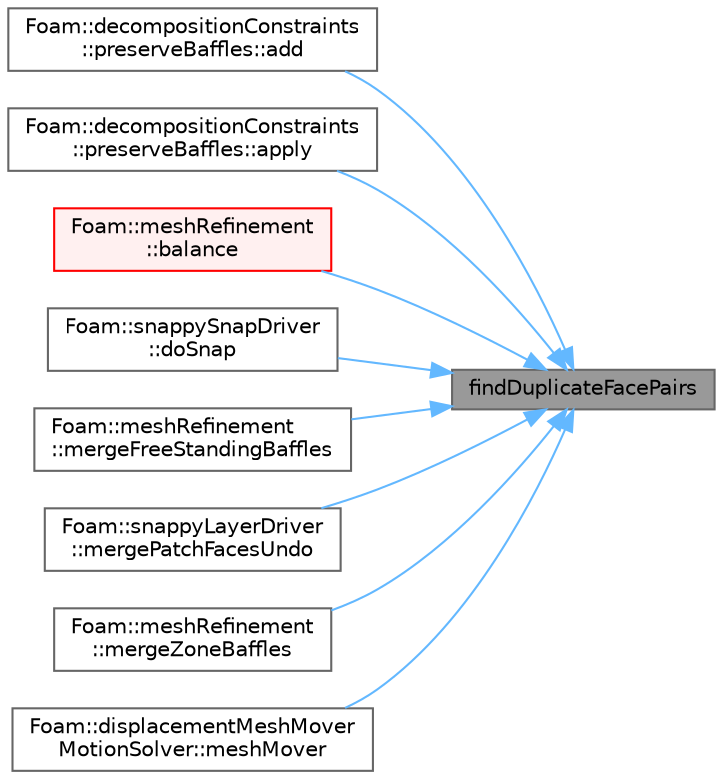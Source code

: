 digraph "findDuplicateFacePairs"
{
 // LATEX_PDF_SIZE
  bgcolor="transparent";
  edge [fontname=Helvetica,fontsize=10,labelfontname=Helvetica,labelfontsize=10];
  node [fontname=Helvetica,fontsize=10,shape=box,height=0.2,width=0.4];
  rankdir="RL";
  Node1 [id="Node000001",label="findDuplicateFacePairs",height=0.2,width=0.4,color="gray40", fillcolor="grey60", style="filled", fontcolor="black",tooltip=" "];
  Node1 -> Node2 [id="edge1_Node000001_Node000002",dir="back",color="steelblue1",style="solid",tooltip=" "];
  Node2 [id="Node000002",label="Foam::decompositionConstraints\l::preserveBaffles::add",height=0.2,width=0.4,color="grey40", fillcolor="white", style="filled",URL="$classFoam_1_1decompositionConstraints_1_1preserveBaffles.html#a7eb9dd70c4d20347b6ad9132139e6cd2",tooltip=" "];
  Node1 -> Node3 [id="edge2_Node000001_Node000003",dir="back",color="steelblue1",style="solid",tooltip=" "];
  Node3 [id="Node000003",label="Foam::decompositionConstraints\l::preserveBaffles::apply",height=0.2,width=0.4,color="grey40", fillcolor="white", style="filled",URL="$classFoam_1_1decompositionConstraints_1_1preserveBaffles.html#a37f5f686855452b8a05bb30a3eef55fc",tooltip=" "];
  Node1 -> Node4 [id="edge3_Node000001_Node000004",dir="back",color="steelblue1",style="solid",tooltip=" "];
  Node4 [id="Node000004",label="Foam::meshRefinement\l::balance",height=0.2,width=0.4,color="red", fillcolor="#FFF0F0", style="filled",URL="$classFoam_1_1meshRefinement.html#a64feb4b7a4116efb2111d5adf88b50a3",tooltip=" "];
  Node1 -> Node6 [id="edge4_Node000001_Node000006",dir="back",color="steelblue1",style="solid",tooltip=" "];
  Node6 [id="Node000006",label="Foam::snappySnapDriver\l::doSnap",height=0.2,width=0.4,color="grey40", fillcolor="white", style="filled",URL="$classFoam_1_1snappySnapDriver.html#aa958f4f6d3063fa318a31ef8d8ba90e4",tooltip=" "];
  Node1 -> Node7 [id="edge5_Node000001_Node000007",dir="back",color="steelblue1",style="solid",tooltip=" "];
  Node7 [id="Node000007",label="Foam::meshRefinement\l::mergeFreeStandingBaffles",height=0.2,width=0.4,color="grey40", fillcolor="white", style="filled",URL="$classFoam_1_1meshRefinement.html#afe8c498f7324e51cc34751f43d78af8e",tooltip=" "];
  Node1 -> Node8 [id="edge6_Node000001_Node000008",dir="back",color="steelblue1",style="solid",tooltip=" "];
  Node8 [id="Node000008",label="Foam::snappyLayerDriver\l::mergePatchFacesUndo",height=0.2,width=0.4,color="grey40", fillcolor="white", style="filled",URL="$classFoam_1_1snappyLayerDriver.html#aa565e230938f5df3de8ccd3e14c39da8",tooltip=" "];
  Node1 -> Node9 [id="edge7_Node000001_Node000009",dir="back",color="steelblue1",style="solid",tooltip=" "];
  Node9 [id="Node000009",label="Foam::meshRefinement\l::mergeZoneBaffles",height=0.2,width=0.4,color="grey40", fillcolor="white", style="filled",URL="$classFoam_1_1meshRefinement.html#ad4cd24cc4cc245a7614cf40462d92c80",tooltip=" "];
  Node1 -> Node10 [id="edge8_Node000001_Node000010",dir="back",color="steelblue1",style="solid",tooltip=" "];
  Node10 [id="Node000010",label="Foam::displacementMeshMover\lMotionSolver::meshMover",height=0.2,width=0.4,color="grey40", fillcolor="white", style="filled",URL="$classFoam_1_1displacementMeshMoverMotionSolver.html#a78a8dc311f0ab4993157828d0d3109f8",tooltip=" "];
}
